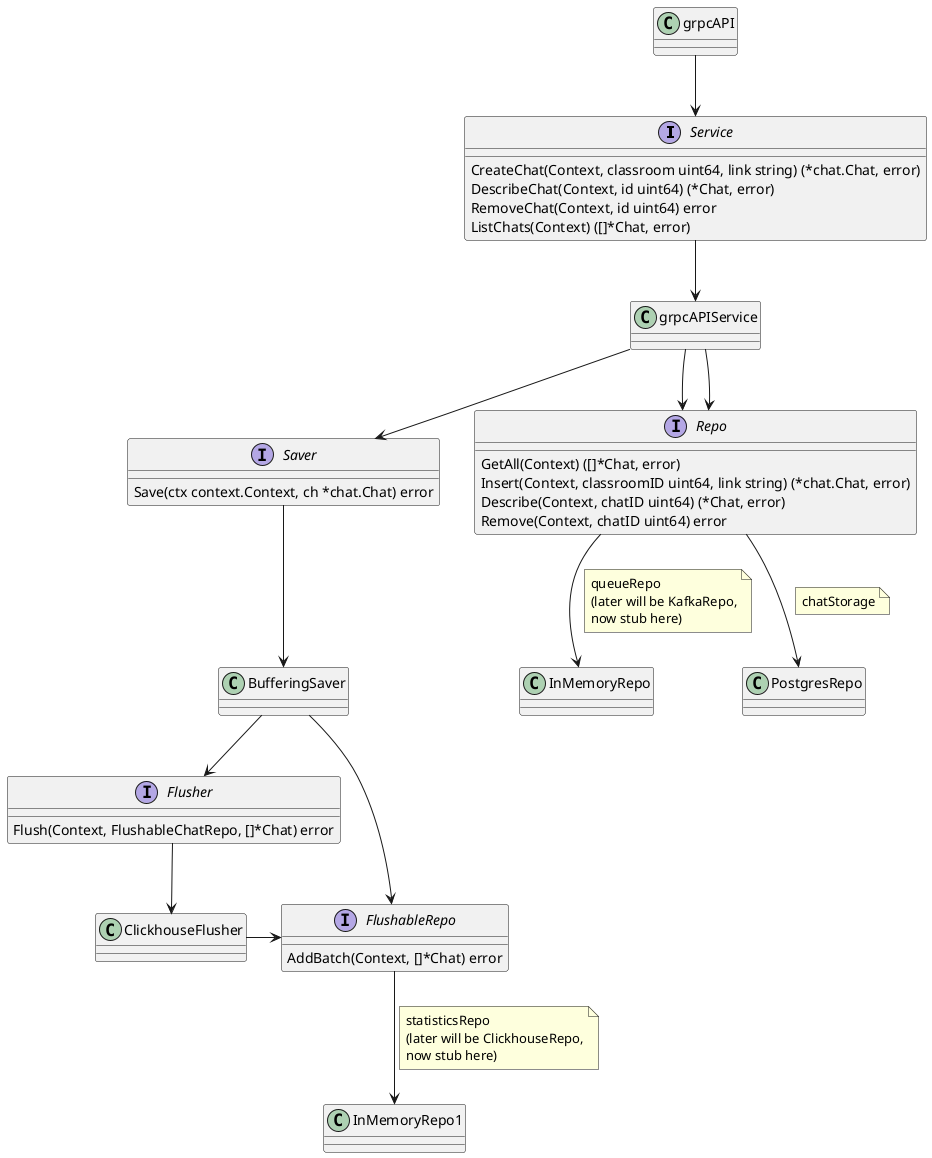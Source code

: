@startuml

interface Service {
	CreateChat(Context, classroom uint64, link string) (*chat.Chat, error)
	DescribeChat(Context, id uint64) (*Chat, error)
	RemoveChat(Context, id uint64) error
	ListChats(Context) ([]*Chat, error)

}

interface Saver {
    Save(ctx context.Context, ch *chat.Chat) error
}

interface Flusher {
    Flush(Context, FlushableChatRepo, []*Chat) error
}

interface FlushableRepo {
    AddBatch(Context, []*Chat) error
}
interface Repo {
    GetAll(Context) ([]*Chat, error)
	Insert(Context, classroomID uint64, link string) (*chat.Chat, error)
	Describe(Context, chatID uint64) (*Chat, error)
	Remove(Context, chatID uint64) error
}

grpcAPI --> Service
Service --> grpcAPIService
'clickhouse
grpcAPIService --> Saver
Saver --> BufferingSaver
BufferingSaver --> Flusher
BufferingSaver --> FlushableRepo
Flusher --> ClickhouseFlusher
ClickhouseFlusher -> FlushableRepo
FlushableRepo --> InMemoryRepo1
note right on link
statisticsRepo
(later will be ClickhouseRepo,
now stub here)
end note


'postgres chat storage
grpcAPIService --> Repo
Repo --> PostgresRepo
note right on link
chatStorage
end note

'kafka
grpcAPIService --> Repo
Repo --> InMemoryRepo
note right on link
queueRepo
(later will be KafkaRepo,
now stub here)
end note

@enduml